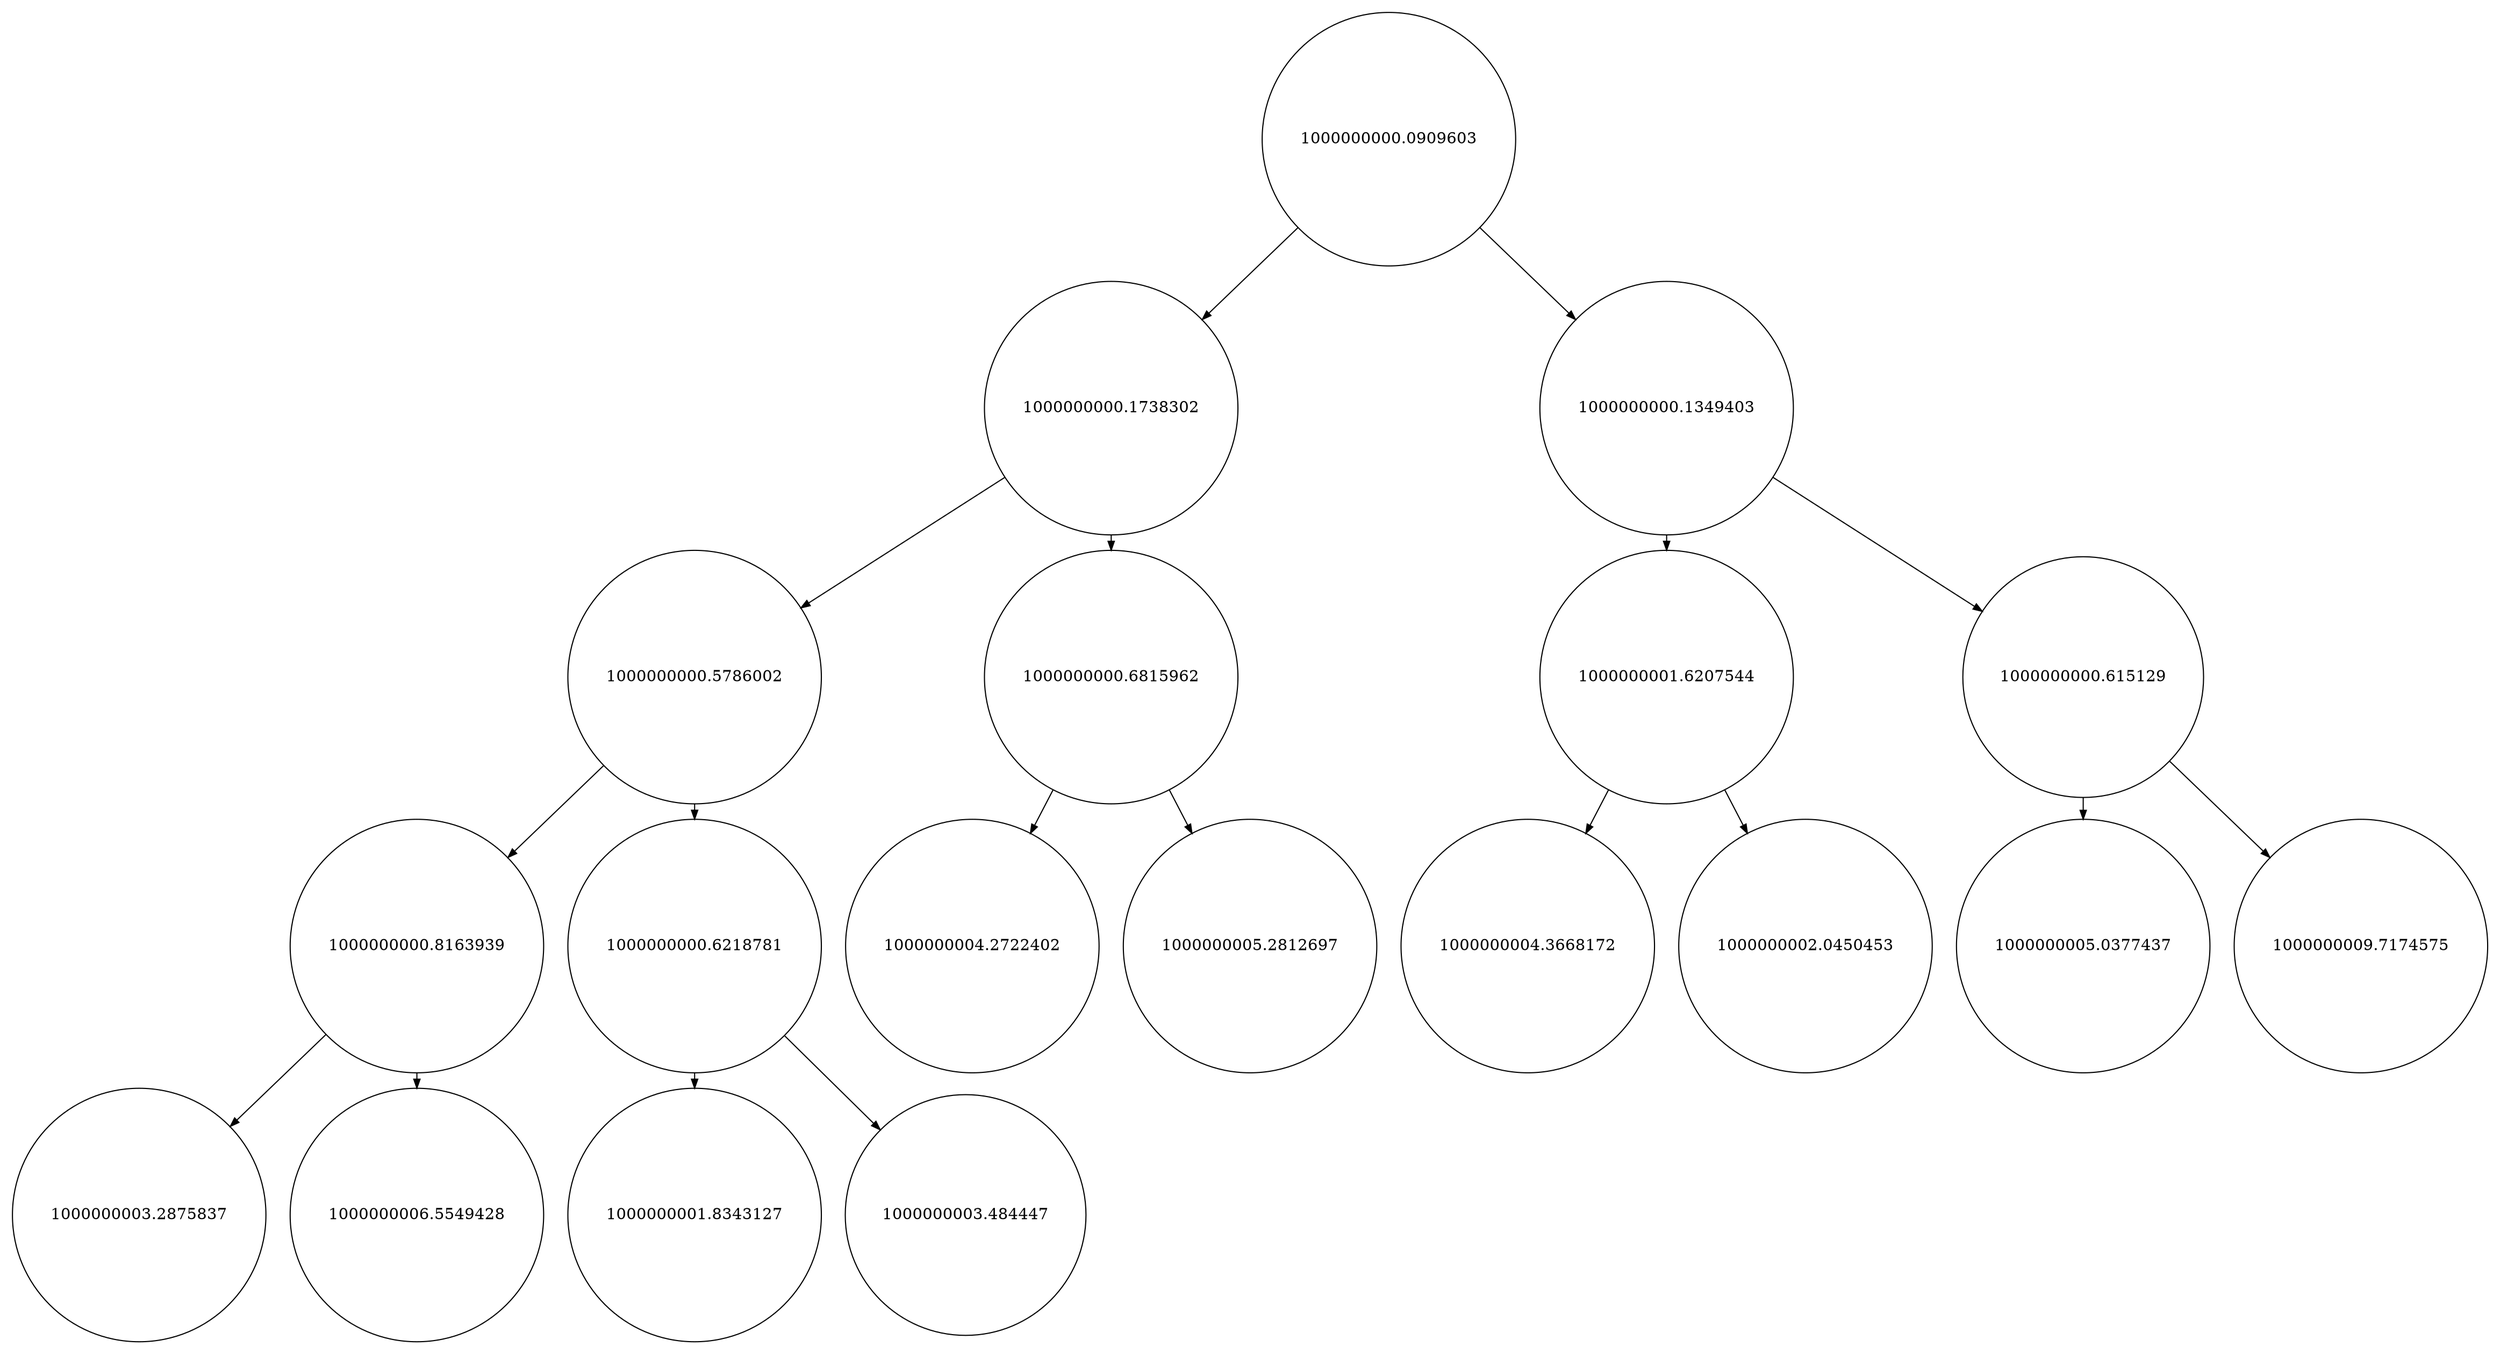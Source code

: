 
    digraph G {
    nodesep=0.3;
    ranksep=0.2;
    margin=0.1;
    node [shape=circle];
    edge [arrowsize=0.8];
    1 -> 2[side=left];
1 -> 3;
2 -> 4[side=left];
2 -> 5;
3 -> 6[side=left];
3 -> 7;
4 -> 8[side=left];
4 -> 9;
5 -> 10[side=left];
5 -> 11;
6 -> 12[side=left];
6 -> 13;
7 -> 14[side=left];
7 -> 15;
8 -> 16[side=left];
8 -> 17;
9 -> 18[side=left];
9 -> 19;
1[label="1000000000.0909603"]
2[label="1000000000.1738302"]
3[label="1000000000.1349403"]
4[label="1000000000.5786002"]
5[label="1000000000.6815962"]
6[label="1000000001.6207544"]
7[label="1000000000.615129"]
8[label="1000000000.8163939"]
9[label="1000000000.6218781"]
10[label="1000000004.2722402"]
11[label="1000000005.2812697"]
12[label="1000000004.3668172"]
13[label="1000000002.0450453"]
14[label="1000000005.0377437"]
15[label="1000000009.7174575"]
16[label="1000000003.2875837"]
17[label="1000000006.5549428"]
18[label="1000000001.8343127"]
19[label="1000000003.484447"]}